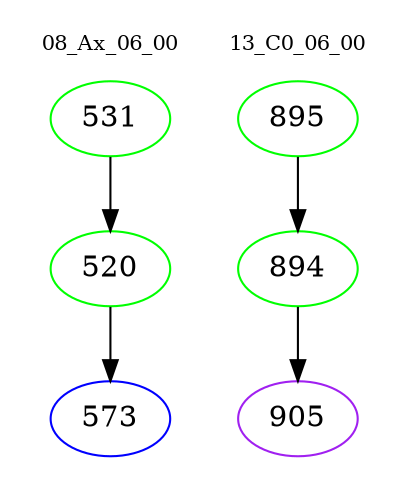 digraph{
subgraph cluster_0 {
color = white
label = "08_Ax_06_00";
fontsize=10;
T0_531 [label="531", color="green"]
T0_531 -> T0_520 [color="black"]
T0_520 [label="520", color="green"]
T0_520 -> T0_573 [color="black"]
T0_573 [label="573", color="blue"]
}
subgraph cluster_1 {
color = white
label = "13_C0_06_00";
fontsize=10;
T1_895 [label="895", color="green"]
T1_895 -> T1_894 [color="black"]
T1_894 [label="894", color="green"]
T1_894 -> T1_905 [color="black"]
T1_905 [label="905", color="purple"]
}
}
